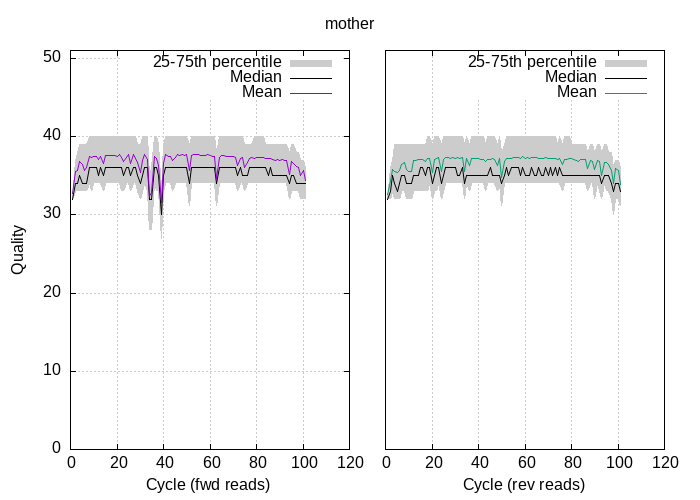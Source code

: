 
            set terminal png size 700,500 truecolor
            set output "./bamstat_plots/mother-quals2.png"
            set grid xtics ytics y2tics back lc rgb "#cccccc"
            set multiplot
             set rmargin 0; set lmargin 0; set tmargin 0; set bmargin 0; set origin 0.1,0.1; set size 0.4,0.8
            set yrange [0:51]
            set ylabel "Quality"
            set xlabel "Cycle (fwd reads)"
            plot '-' using 1:2:3 with filledcurve lt 1 lc rgb "#cccccc" t '25-75th percentile' , '-' using 1:2 with lines lc rgb "#000000" t 'Median', '-' using 1:2 with lines lt 1 t 'Mean'
        1	32	32
2	33	37
3	33	38
4	33	39
5	33	39
6	33	39
7	33	39
8	34	40
9	33	40
10	34	40
11	34	40
12	34	40
13	34	40
14	33	40
15	34	40
16	34	40
17	34	40
18	34	40
19	34	40
20	34	40
21	34	40
22	33	40
23	33	40
24	34	40
25	34	40
26	33	40
27	34	40
28	34	40
29	33	39
30	32	39
31	33	40
32	34	40
33	33	40
34	28	35
35	28	36
36	34	40
37	33	40
38	33	39
39	27	33
40	33	39
41	34	40
42	34	40
43	34	40
44	33	40
45	34	40
46	34	40
47	34	40
48	34	40
49	34	40
50	34	40
51	31	39
52	34	40
53	34	40
54	34	40
55	34	40
56	34	40
57	34	40
58	34	40
59	34	40
60	34	40
61	34	40
62	34	40
63	31	38
64	34	40
65	34	40
66	34	40
67	34	40
68	34	40
69	34	40
70	34	40
71	34	40
72	33	40
73	34	40
74	34	40
75	33	39
76	34	39
77	34	39
78	34	39
79	34	40
80	34	40
81	34	40
82	34	40
83	34	40
84	34	39
85	34	39
86	34	39
87	34	39
88	34	39
89	34	39
90	34	39
91	34	39
92	34	39
93	34	39
94	32	38
95	33	39
96	33	39
97	33	38
98	33	38
99	32	37
100	32	37
101	32	36
end
1	32
2	34
3	34
4	35
5	34
6	34
7	34
8	36
9	36
10	36
11	36
12	35
13	36
14	35
15	36
16	36
17	36
18	36
19	36
20	36
21	36
22	36
23	35
24	36
25	36
26	35
27	36
28	36
29	35
30	34
31	35
32	36
33	36
34	32
35	32
36	36
37	36
38	35
39	30
40	35
41	36
42	36
43	36
44	36
45	36
46	36
47	36
48	36
49	36
50	36
51	34
52	36
53	36
54	36
55	36
56	36
57	36
58	36
59	36
60	36
61	36
62	36
63	34
64	36
65	36
66	36
67	36
68	36
69	36
70	36
71	36
72	35
73	36
74	35
75	35
76	35
77	36
78	36
79	36
80	36
81	36
82	36
83	36
84	36
85	35
86	36
87	35
88	35
89	35
90	35
91	35
92	35
93	35
94	34
95	35
96	35
97	34
98	34
99	34
100	34
101	34
end
1	32.73
2	35.59
3	35.71
4	36.75
5	36.43
6	35.71
7	36.09
8	37.39
9	37.36
10	37.39
11	37.40
12	37.05
13	37.43
14	36.55
15	37.55
16	37.54
17	37.53
18	37.58
19	37.62
20	37.45
21	37.68
22	37.28
23	36.84
24	37.37
25	37.70
26	36.51
27	37.69
28	37.23
29	36.65
30	35.41
31	36.90
32	37.74
33	37.04
34	32.35
35	32.90
36	37.42
37	37.16
38	36.34
39	31.59
40	36.57
41	37.71
42	37.50
43	37.44
44	36.99
45	37.33
46	37.72
47	37.63
48	37.72
49	37.60
50	37.69
51	35.64
52	37.64
53	37.68
54	37.74
55	37.76
56	37.56
57	37.58
58	37.63
59	37.67
60	37.57
61	37.49
62	37.49
63	34.65
64	37.30
65	37.53
66	37.55
67	37.47
68	37.44
69	37.41
70	37.45
71	37.37
72	36.34
73	37.22
74	37.30
75	36.02
76	36.69
77	37.18
78	37.32
79	37.20
80	37.31
81	37.29
82	37.30
83	37.31
84	37.25
85	37.21
86	37.21
87	37.08
88	36.95
89	37.04
90	37.00
91	37.01
92	36.96
93	36.93
94	35.19
95	36.77
96	36.58
97	36.16
98	36.08
99	35.00
100	35.61
101	34.43
end

                set origin 0.55,0.1
                set size 0.4,0.8
                unset ytics
                set y2tics mirror
                set yrange [0:51]
                unset ylabel
                set xlabel "Cycle (rev reads)"
                set label "mother" at screen 0.5,0.95 center
                plot '-' using 1:2:3 with filledcurve lt 1 lc rgb "#cccccc" t '25-75th percentile' , '-' using 1:2 with lines lc rgb "#000000" t 'Median', '-' using 1:2 with lines lt 2 t 'Mean'
            1	32	32
2	32	36
3	33	37
4	32	39
5	32	39
6	32	39
7	33	39
8	33	39
9	32	39
10	32	39
11	32	39
12	33	39
13	33	39
14	33	39
15	33	39
16	33	39
17	33	39
18	33	40
19	34	40
20	32	39
21	33	40
22	33	40
23	34	40
24	32	39
25	33	40
26	34	40
27	34	40
28	34	40
29	34	40
30	34	40
31	34	40
32	34	40
33	34	40
34	32	39
35	34	40
36	33	39
37	34	40
38	34	40
39	34	40
40	34	40
41	34	40
42	34	40
43	33	39
44	34	40
45	34	40
46	34	40
47	34	40
48	33	39
49	34	40
50	31	38
51	34	39
52	34	40
53	34	40
54	34	40
55	34	40
56	34	40
57	34	40
58	34	40
59	34	40
60	34	40
61	34	40
62	34	40
63	34	40
64	34	40
65	34	40
66	34	40
67	34	40
68	34	40
69	34	40
70	34	40
71	34	40
72	34	40
73	34	40
74	34	39
75	34	40
76	33	39
77	34	40
78	34	40
79	34	40
80	34	39
81	34	39
82	34	39
83	34	39
84	34	39
85	34	39
86	34	39
87	33	38
88	34	39
89	34	39
90	32	38
91	34	39
92	33	39
93	32	38
94	34	39
95	33	39
96	33	38
97	32	38
98	30	36
99	32	37
100	32	37
101	31	36
end
1	32
2	33
3	35
4	34
5	33
6	34
7	35
8	35
9	34
10	34
11	34
12	35
13	35
14	35
15	36
16	36
17	35
18	36
19	36
20	34
21	35
22	36
23	36
24	34
25	35
26	36
27	36
28	36
29	36
30	36
31	35
32	35
33	36
34	34
35	35
36	35
37	35
38	35
39	35
40	35
41	35
42	35
43	35
44	35
45	36
46	35
47	35
48	35
49	35
50	34
51	35
52	36
53	35
54	36
55	36
56	36
57	36
58	35
59	36
60	35
61	35
62	35
63	36
64	35
65	35
66	36
67	35
68	35
69	36
70	35
71	36
72	35
73	36
74	35
75	36
76	35
77	35
78	35
79	35
80	35
81	35
82	35
83	35
84	35
85	35
86	35
87	35
88	35
89	35
90	35
91	35
92	35
93	34
94	35
95	35
96	35
97	34
98	33
99	34
100	34
101	33
end
1	32.60
2	34.20
3	35.81
4	35.51
5	35.44
6	35.71
7	36.39
8	36.66
9	35.74
10	35.54
11	35.55
12	36.90
13	37.00
14	37.04
15	37.04
16	37.06
17	36.81
18	37.16
19	37.20
20	35.38
21	37.04
22	37.25
23	37.32
24	35.58
25	37.12
26	37.27
27	37.26
28	37.14
29	37.26
30	37.18
31	37.27
32	37.18
33	37.26
34	35.55
35	37.18
36	36.29
37	37.14
38	37.18
39	37.16
40	37.14
41	37.11
42	37.09
43	36.76
44	37.06
45	37.12
46	37.14
47	37.13
48	36.25
49	37.16
50	34.77
51	36.81
52	37.14
53	37.20
54	37.25
55	37.28
56	37.27
57	37.30
58	37.21
59	37.42
60	37.24
61	37.28
62	37.23
63	37.31
64	37.30
65	37.35
66	37.22
67	37.23
68	37.21
69	37.27
70	37.19
71	37.19
72	37.20
73	37.21
74	37.08
75	37.25
76	36.39
77	37.03
78	37.13
79	37.14
80	37.16
81	37.07
82	36.91
83	36.85
84	37.02
85	37.01
86	37.03
87	35.92
88	36.95
89	36.87
90	35.73
91	36.88
92	36.85
93	35.08
94	36.73
95	36.73
96	36.40
97	35.63
98	33.97
99	35.92
100	35.66
101	33.93
end
